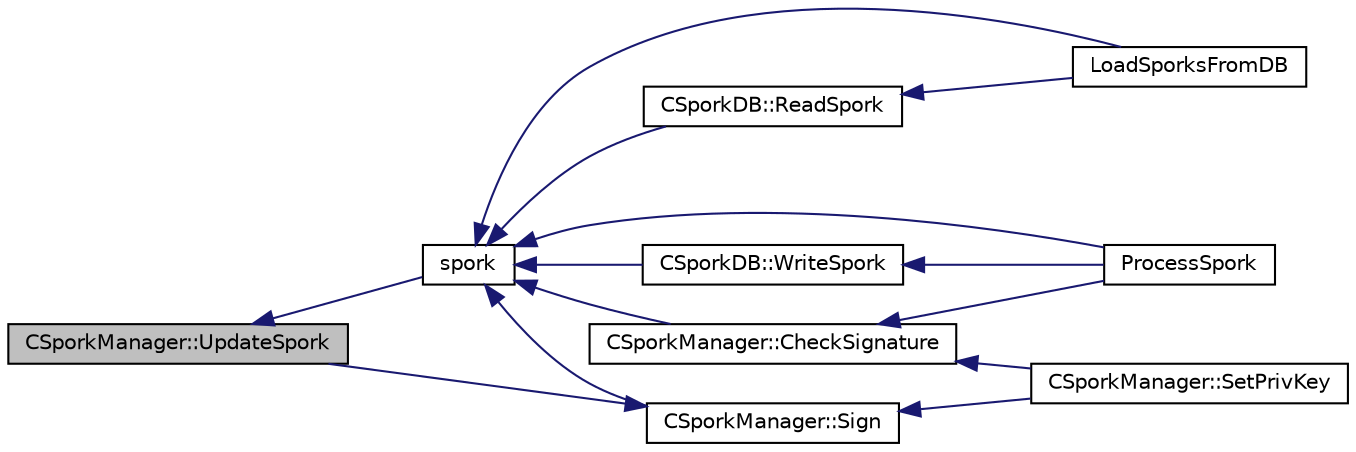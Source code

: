 digraph "CSporkManager::UpdateSpork"
{
  edge [fontname="Helvetica",fontsize="10",labelfontname="Helvetica",labelfontsize="10"];
  node [fontname="Helvetica",fontsize="10",shape=record];
  rankdir="LR";
  Node321 [label="CSporkManager::UpdateSpork",height=0.2,width=0.4,color="black", fillcolor="grey75", style="filled", fontcolor="black"];
  Node321 -> Node322 [dir="back",color="midnightblue",fontsize="10",style="solid",fontname="Helvetica"];
  Node322 [label="spork",height=0.2,width=0.4,color="black", fillcolor="white", style="filled",URL="$rpcmisc_8cpp.html#a8dcc7f3e5749bbd1dad163b85d0abdcb"];
  Node322 -> Node323 [dir="back",color="midnightblue",fontsize="10",style="solid",fontname="Helvetica"];
  Node323 [label="LoadSporksFromDB",height=0.2,width=0.4,color="black", fillcolor="white", style="filled",URL="$spork_8h.html#a8ca9266accb6cf34f86a4f9244f22e79"];
  Node322 -> Node324 [dir="back",color="midnightblue",fontsize="10",style="solid",fontname="Helvetica"];
  Node324 [label="ProcessSpork",height=0.2,width=0.4,color="black", fillcolor="white", style="filled",URL="$spork_8h.html#a3f9c24c1f4c012152fb4422ca981610a"];
  Node322 -> Node325 [dir="back",color="midnightblue",fontsize="10",style="solid",fontname="Helvetica"];
  Node325 [label="CSporkManager::CheckSignature",height=0.2,width=0.4,color="black", fillcolor="white", style="filled",URL="$class_c_spork_manager.html#a697d8c0ce5c422ea125eee96687aa7b3"];
  Node325 -> Node324 [dir="back",color="midnightblue",fontsize="10",style="solid",fontname="Helvetica"];
  Node325 -> Node326 [dir="back",color="midnightblue",fontsize="10",style="solid",fontname="Helvetica"];
  Node326 [label="CSporkManager::SetPrivKey",height=0.2,width=0.4,color="black", fillcolor="white", style="filled",URL="$class_c_spork_manager.html#a599d088218de9d242e4dc5cb17dd310b"];
  Node322 -> Node327 [dir="back",color="midnightblue",fontsize="10",style="solid",fontname="Helvetica"];
  Node327 [label="CSporkManager::Sign",height=0.2,width=0.4,color="black", fillcolor="white", style="filled",URL="$class_c_spork_manager.html#adf1b5d40f378c4bd3a5ea31905b11f30"];
  Node327 -> Node321 [dir="back",color="midnightblue",fontsize="10",style="solid",fontname="Helvetica"];
  Node327 -> Node326 [dir="back",color="midnightblue",fontsize="10",style="solid",fontname="Helvetica"];
  Node322 -> Node328 [dir="back",color="midnightblue",fontsize="10",style="solid",fontname="Helvetica"];
  Node328 [label="CSporkDB::WriteSpork",height=0.2,width=0.4,color="black", fillcolor="white", style="filled",URL="$class_c_spork_d_b.html#a642de787a3b991b3ce7d33125ca19828"];
  Node328 -> Node324 [dir="back",color="midnightblue",fontsize="10",style="solid",fontname="Helvetica"];
  Node322 -> Node329 [dir="back",color="midnightblue",fontsize="10",style="solid",fontname="Helvetica"];
  Node329 [label="CSporkDB::ReadSpork",height=0.2,width=0.4,color="black", fillcolor="white", style="filled",URL="$class_c_spork_d_b.html#a346e545c337070e9f7827c4eb1abcdb1"];
  Node329 -> Node323 [dir="back",color="midnightblue",fontsize="10",style="solid",fontname="Helvetica"];
}
